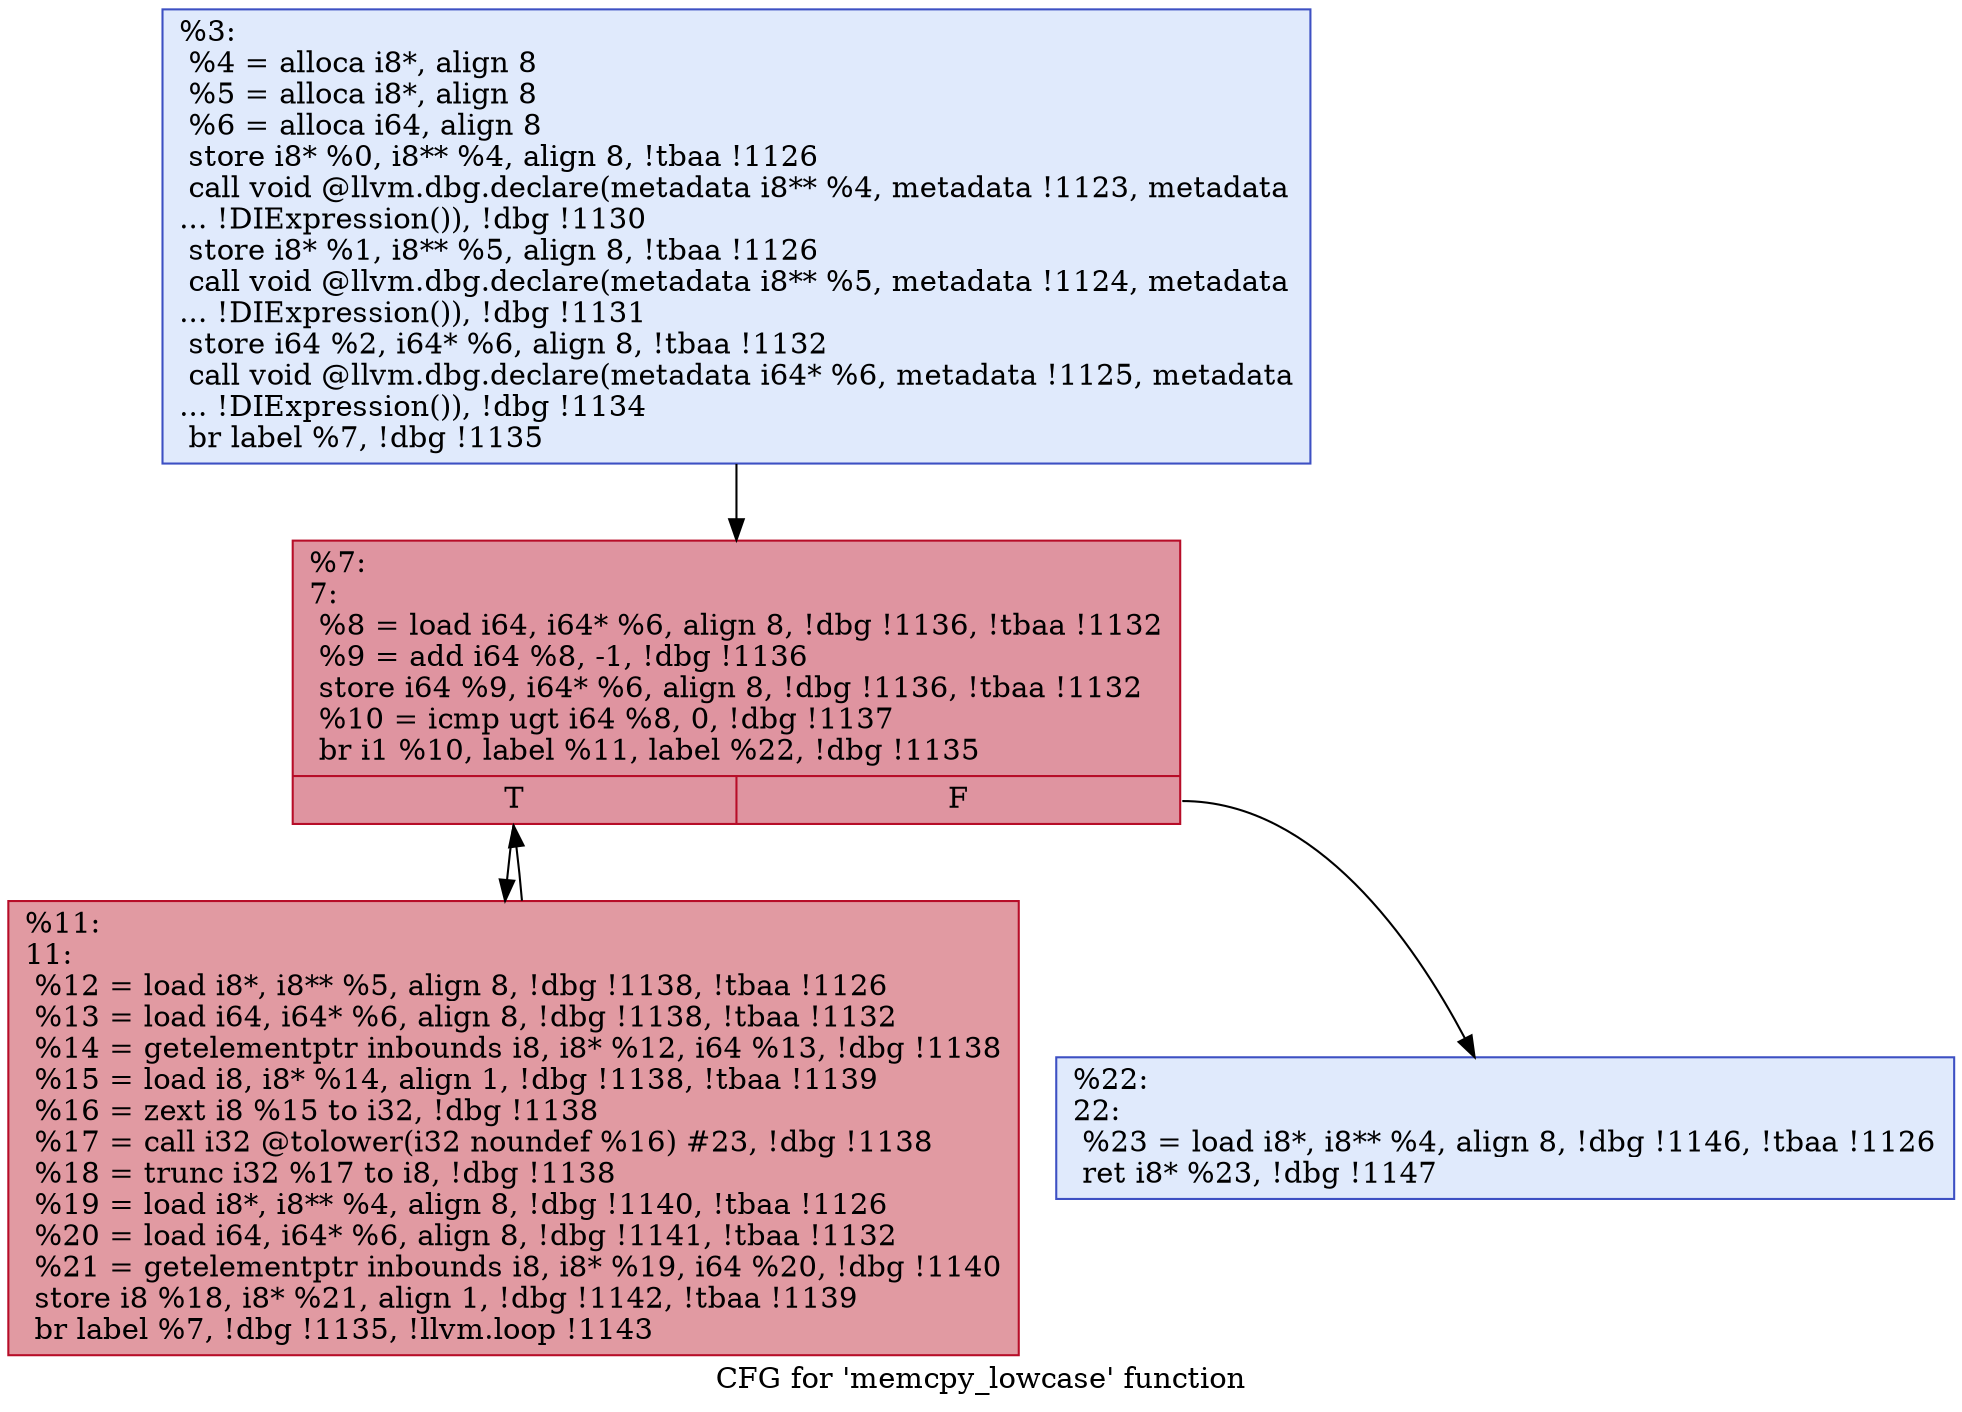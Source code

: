 digraph "CFG for 'memcpy_lowcase' function" {
	label="CFG for 'memcpy_lowcase' function";

	Node0x17a12d0 [shape=record,color="#3d50c3ff", style=filled, fillcolor="#b9d0f970",label="{%3:\l  %4 = alloca i8*, align 8\l  %5 = alloca i8*, align 8\l  %6 = alloca i64, align 8\l  store i8* %0, i8** %4, align 8, !tbaa !1126\l  call void @llvm.dbg.declare(metadata i8** %4, metadata !1123, metadata\l... !DIExpression()), !dbg !1130\l  store i8* %1, i8** %5, align 8, !tbaa !1126\l  call void @llvm.dbg.declare(metadata i8** %5, metadata !1124, metadata\l... !DIExpression()), !dbg !1131\l  store i64 %2, i64* %6, align 8, !tbaa !1132\l  call void @llvm.dbg.declare(metadata i64* %6, metadata !1125, metadata\l... !DIExpression()), !dbg !1134\l  br label %7, !dbg !1135\l}"];
	Node0x17a12d0 -> Node0x16f0e90;
	Node0x16f0e90 [shape=record,color="#b70d28ff", style=filled, fillcolor="#b70d2870",label="{%7:\l7:                                                \l  %8 = load i64, i64* %6, align 8, !dbg !1136, !tbaa !1132\l  %9 = add i64 %8, -1, !dbg !1136\l  store i64 %9, i64* %6, align 8, !dbg !1136, !tbaa !1132\l  %10 = icmp ugt i64 %8, 0, !dbg !1137\l  br i1 %10, label %11, label %22, !dbg !1135\l|{<s0>T|<s1>F}}"];
	Node0x16f0e90:s0 -> Node0x16f0ee0;
	Node0x16f0e90:s1 -> Node0x16f0f30;
	Node0x16f0ee0 [shape=record,color="#b70d28ff", style=filled, fillcolor="#bb1b2c70",label="{%11:\l11:                                               \l  %12 = load i8*, i8** %5, align 8, !dbg !1138, !tbaa !1126\l  %13 = load i64, i64* %6, align 8, !dbg !1138, !tbaa !1132\l  %14 = getelementptr inbounds i8, i8* %12, i64 %13, !dbg !1138\l  %15 = load i8, i8* %14, align 1, !dbg !1138, !tbaa !1139\l  %16 = zext i8 %15 to i32, !dbg !1138\l  %17 = call i32 @tolower(i32 noundef %16) #23, !dbg !1138\l  %18 = trunc i32 %17 to i8, !dbg !1138\l  %19 = load i8*, i8** %4, align 8, !dbg !1140, !tbaa !1126\l  %20 = load i64, i64* %6, align 8, !dbg !1141, !tbaa !1132\l  %21 = getelementptr inbounds i8, i8* %19, i64 %20, !dbg !1140\l  store i8 %18, i8* %21, align 1, !dbg !1142, !tbaa !1139\l  br label %7, !dbg !1135, !llvm.loop !1143\l}"];
	Node0x16f0ee0 -> Node0x16f0e90;
	Node0x16f0f30 [shape=record,color="#3d50c3ff", style=filled, fillcolor="#b9d0f970",label="{%22:\l22:                                               \l  %23 = load i8*, i8** %4, align 8, !dbg !1146, !tbaa !1126\l  ret i8* %23, !dbg !1147\l}"];
}
